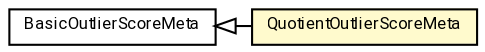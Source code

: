 #!/usr/local/bin/dot
#
# Class diagram 
# Generated by UMLGraph version R5_7_2-60-g0e99a6 (http://www.spinellis.gr/umlgraph/)
#

digraph G {
	graph [fontnames="svg"]
	edge [fontname="Roboto",fontsize=7,labelfontname="Roboto",labelfontsize=7,color="black"];
	node [fontname="Roboto",fontcolor="black",fontsize=8,shape=plaintext,margin=0,width=0,height=0];
	nodesep=0.15;
	ranksep=0.25;
	rankdir=LR;
	// de.lmu.ifi.dbs.elki.result.outlier.BasicOutlierScoreMeta
	c8535756 [label=<<table title="de.lmu.ifi.dbs.elki.result.outlier.BasicOutlierScoreMeta" border="0" cellborder="1" cellspacing="0" cellpadding="2" href="BasicOutlierScoreMeta.html" target="_parent">
		<tr><td><table border="0" cellspacing="0" cellpadding="1">
		<tr><td align="center" balign="center"> <font face="Roboto">BasicOutlierScoreMeta</font> </td></tr>
		</table></td></tr>
		</table>>, URL="BasicOutlierScoreMeta.html"];
	// de.lmu.ifi.dbs.elki.result.outlier.QuotientOutlierScoreMeta
	c8535758 [label=<<table title="de.lmu.ifi.dbs.elki.result.outlier.QuotientOutlierScoreMeta" border="0" cellborder="1" cellspacing="0" cellpadding="2" bgcolor="lemonChiffon" href="QuotientOutlierScoreMeta.html" target="_parent">
		<tr><td><table border="0" cellspacing="0" cellpadding="1">
		<tr><td align="center" balign="center"> <font face="Roboto">QuotientOutlierScoreMeta</font> </td></tr>
		</table></td></tr>
		</table>>, URL="QuotientOutlierScoreMeta.html"];
	// de.lmu.ifi.dbs.elki.result.outlier.QuotientOutlierScoreMeta extends de.lmu.ifi.dbs.elki.result.outlier.BasicOutlierScoreMeta
	c8535756 -> c8535758 [arrowtail=empty,dir=back,weight=10];
}

